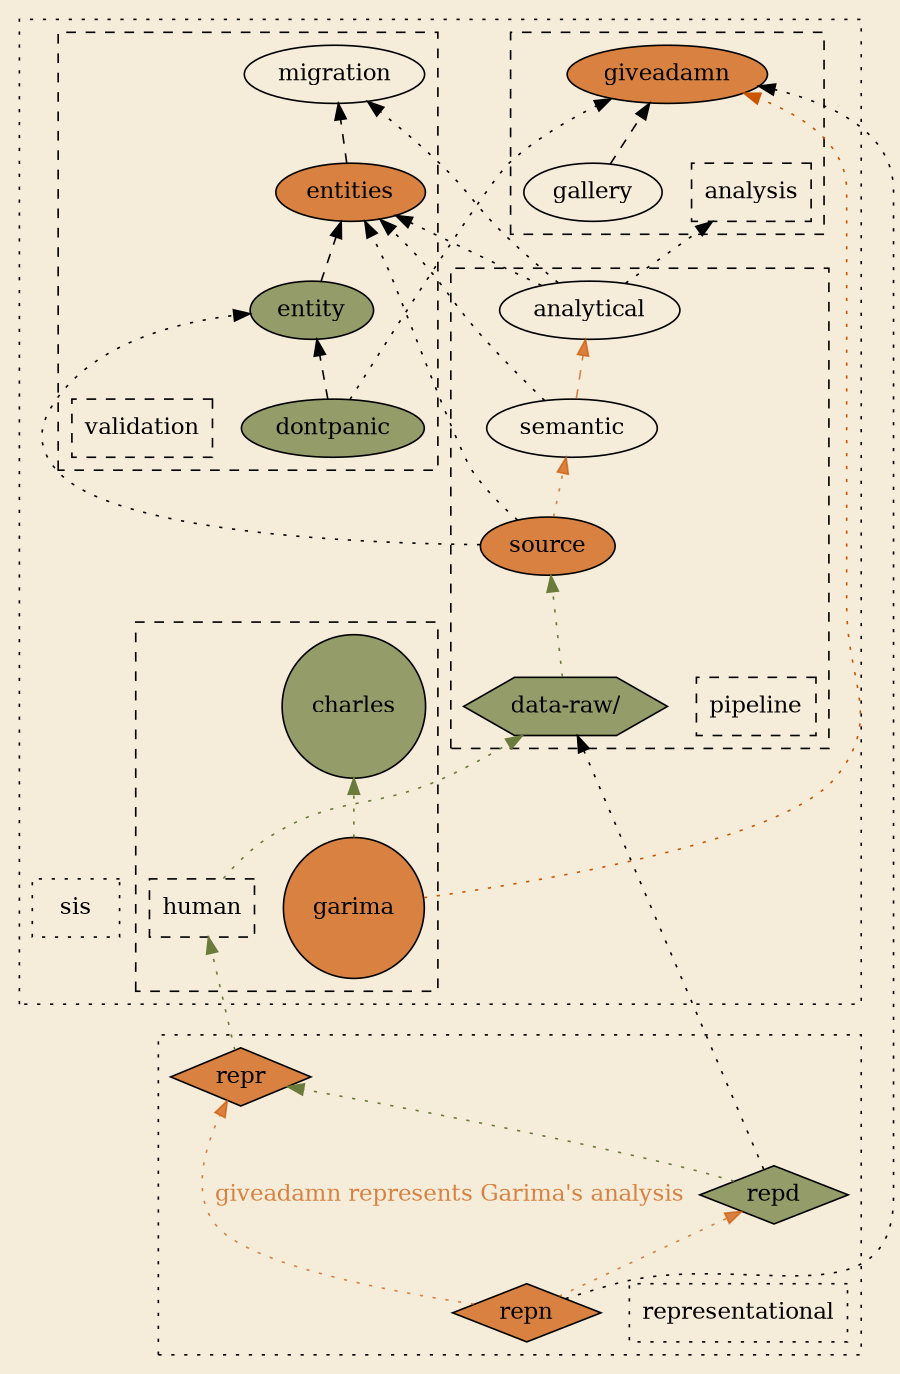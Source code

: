 digraph G {
    bgcolor="#F5ECD9"
    rankdir=BT
    edge [style=dotted]
    size="6,12"

    subgraph cluster_representational {
        rankdir=TB
        style=dotted
        node [shape=diamond, fillcolor="#CC5500B3", style=filled]
        edge [style=dotted, color="#CC5500B3"]

        repl [label="representational", shape=box, style=dotted]

        repd [fillcolor="#6B7B3AB3"]

        repn -> repd 
        repd -> repr [color="#6B7B3A"]
        repn -> repr [
            label="giveadamn represents Garima's analysis",
            color="#CC5500B3", fontcolor="#CC5500B3"]
    }


subgraph cluster_sis {
    style="dotted"
    
    sis [shape=box, style=dotted,
        label="sis"]




    subgraph cluster_analysis {
        style = dashed

        analysis [shape=box, style=dashed]

        giveadamn [fillcolor="#CC5500B3", style=filled]

        gallery -> giveadamn [style=dashed]
    }

    subgraph cluster_validation {
        style = dashed

        dontpanic [fillcolor="#6B7B3AB3", style=filled]
        entity [fillcolor="#6B7B3AB3", style=filled]
        entities [fillcolor="#CC5500B3", style=filled]

        validation [shape=box, style=dashed]

        dontpanic->entity->entities->migration [style=dashed]
    }

    subgraph cluster_pipeline { 
        style = dashed
        edge [color="#CC5500B3"]


        source [label="source", fillcolor="#CC5500B3", style=filled]
        pipeline [shape=box, style=dashed]
        raw  [label="data-raw/",shape=hexagon, fillcolor="#6B7B3AB3", style=filled]

        raw->source [color="#6B7B3A"]
        source->semantic
        semantic->analytical [style=dashed]

    }

    subgraph cluster_humans {
        node[shape=circle]
        style="dashed"

        human [style=dashed, shape=box]

        charles [fillcolor="#6B7B3AB3", style=filled]
        garima [fillcolor="#CC5500B3", style=filled]

        garima
        charles

        garima -> charles [color="#6B7B3A"]
    }
}

    analytical -> analysis [style=dotted]

    human -> raw [color="#6B7B3A"]
    garima -> giveadamn [color="#CC5500"]
    source -> entity
    source -> entities
    semantic -> entities
    analytical -> entities
    analytical -> migration

    repr -> human [color="#6B7B3A"]
    repn -> giveadamn
    repd -> raw
    dontpanic -> giveadamn

}